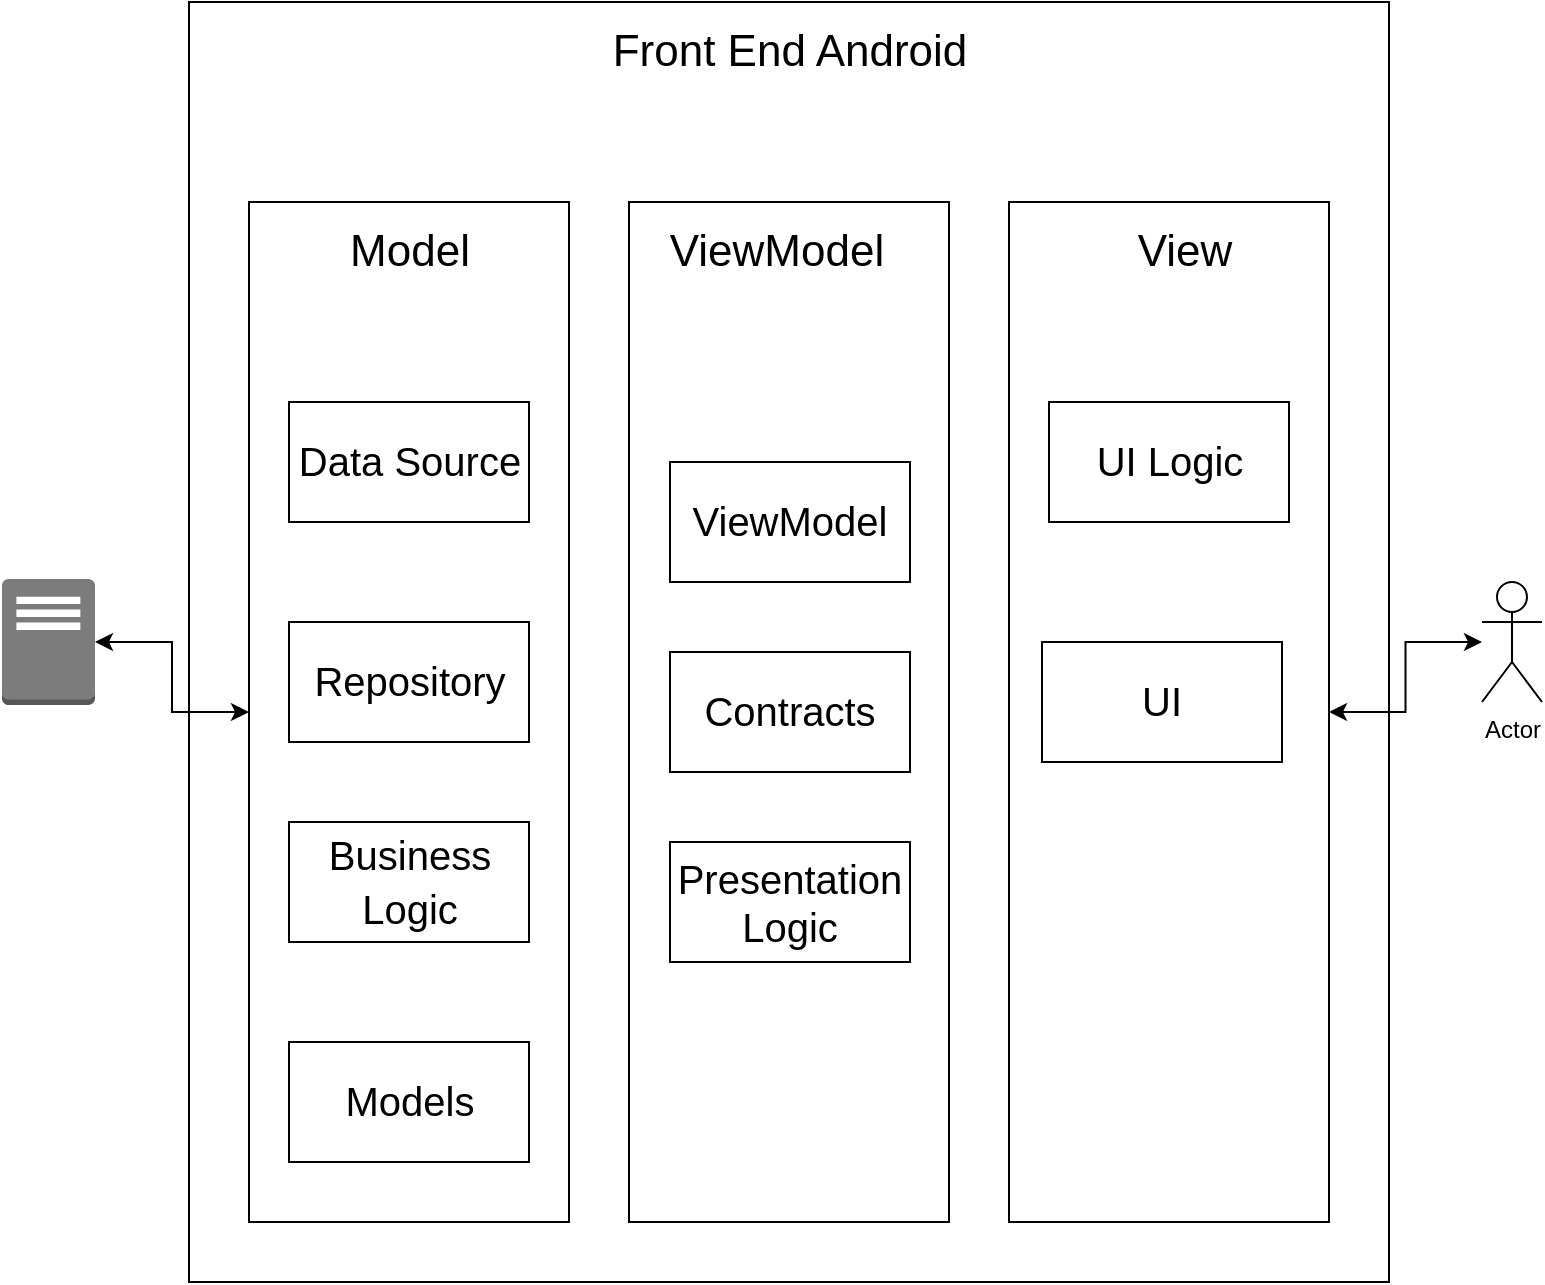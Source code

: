 <mxfile version="20.0.1" type="github">
  <diagram id="C5RBs43oDa-KdzZeNtuy" name="Page-1">
    <mxGraphModel dx="1422" dy="734" grid="1" gridSize="10" guides="1" tooltips="1" connect="1" arrows="1" fold="1" page="1" pageScale="1" pageWidth="827" pageHeight="1169" math="0" shadow="0">
      <root>
        <mxCell id="WIyWlLk6GJQsqaUBKTNV-0" />
        <mxCell id="WIyWlLk6GJQsqaUBKTNV-1" parent="WIyWlLk6GJQsqaUBKTNV-0" />
        <mxCell id="aIw0qYiNGt7W60hB_W8m-4" value="" style="group" vertex="1" connectable="0" parent="WIyWlLk6GJQsqaUBKTNV-1">
          <mxGeometry x="113.5" y="80" width="600" height="640" as="geometry" />
        </mxCell>
        <mxCell id="aIw0qYiNGt7W60hB_W8m-2" value="" style="rounded=0;whiteSpace=wrap;html=1;" vertex="1" parent="aIw0qYiNGt7W60hB_W8m-4">
          <mxGeometry width="600" height="640" as="geometry" />
        </mxCell>
        <mxCell id="aIw0qYiNGt7W60hB_W8m-3" value="&lt;font style=&quot;font-size: 22px;&quot;&gt;Front End Android&lt;/font&gt;" style="text;html=1;strokeColor=none;fillColor=none;align=center;verticalAlign=middle;whiteSpace=wrap;rounded=0;" vertex="1" parent="aIw0qYiNGt7W60hB_W8m-4">
          <mxGeometry x="80" y="10" width="440" height="30" as="geometry" />
        </mxCell>
        <mxCell id="aIw0qYiNGt7W60hB_W8m-15" value="" style="group" vertex="1" connectable="0" parent="aIw0qYiNGt7W60hB_W8m-4">
          <mxGeometry x="220" y="100" width="160" height="510" as="geometry" />
        </mxCell>
        <mxCell id="aIw0qYiNGt7W60hB_W8m-9" value="" style="rounded=0;whiteSpace=wrap;html=1;fontSize=22;" vertex="1" parent="aIw0qYiNGt7W60hB_W8m-15">
          <mxGeometry width="160" height="510" as="geometry" />
        </mxCell>
        <mxCell id="aIw0qYiNGt7W60hB_W8m-12" value="&lt;font style=&quot;font-size: 22px;&quot;&gt;ViewModel&lt;/font&gt;" style="text;html=1;strokeColor=none;fillColor=none;align=center;verticalAlign=middle;whiteSpace=wrap;rounded=0;" vertex="1" parent="aIw0qYiNGt7W60hB_W8m-15">
          <mxGeometry x="16" y="10" width="115" height="30" as="geometry" />
        </mxCell>
        <mxCell id="aIw0qYiNGt7W60hB_W8m-31" value="&lt;font style=&quot;font-size: 20px;&quot;&gt;Contracts&lt;/font&gt;" style="rounded=0;whiteSpace=wrap;html=1;fontSize=22;" vertex="1" parent="aIw0qYiNGt7W60hB_W8m-15">
          <mxGeometry x="20.5" y="225" width="120" height="60" as="geometry" />
        </mxCell>
        <mxCell id="aIw0qYiNGt7W60hB_W8m-47" value="&lt;font style=&quot;font-size: 20px;&quot;&gt;ViewModel&lt;/font&gt;" style="rounded=0;whiteSpace=wrap;html=1;fontSize=22;" vertex="1" parent="aIw0qYiNGt7W60hB_W8m-15">
          <mxGeometry x="20.5" y="130" width="120" height="60" as="geometry" />
        </mxCell>
        <mxCell id="aIw0qYiNGt7W60hB_W8m-102" value="Presentation Logic" style="rounded=0;whiteSpace=wrap;html=1;fontSize=20;" vertex="1" parent="aIw0qYiNGt7W60hB_W8m-15">
          <mxGeometry x="20.5" y="320" width="120" height="60" as="geometry" />
        </mxCell>
        <mxCell id="aIw0qYiNGt7W60hB_W8m-16" value="" style="group" vertex="1" connectable="0" parent="aIw0qYiNGt7W60hB_W8m-4">
          <mxGeometry x="410" y="100" width="160" height="510" as="geometry" />
        </mxCell>
        <mxCell id="aIw0qYiNGt7W60hB_W8m-8" value="" style="rounded=0;whiteSpace=wrap;html=1;fontSize=22;" vertex="1" parent="aIw0qYiNGt7W60hB_W8m-16">
          <mxGeometry width="160" height="510" as="geometry" />
        </mxCell>
        <mxCell id="aIw0qYiNGt7W60hB_W8m-13" value="&lt;font style=&quot;font-size: 22px;&quot;&gt;View&lt;/font&gt;" style="text;html=1;strokeColor=none;fillColor=none;align=center;verticalAlign=middle;whiteSpace=wrap;rounded=0;" vertex="1" parent="aIw0qYiNGt7W60hB_W8m-16">
          <mxGeometry x="30" y="10" width="115" height="30" as="geometry" />
        </mxCell>
        <mxCell id="aIw0qYiNGt7W60hB_W8m-103" value="&lt;font style=&quot;font-size: 20px;&quot;&gt;UI Logic&lt;/font&gt;" style="rounded=0;whiteSpace=wrap;html=1;fontSize=22;" vertex="1" parent="aIw0qYiNGt7W60hB_W8m-16">
          <mxGeometry x="20" y="100" width="120" height="60" as="geometry" />
        </mxCell>
        <mxCell id="aIw0qYiNGt7W60hB_W8m-124" value="&lt;font style=&quot;font-size: 20px;&quot;&gt;UI&lt;/font&gt;" style="rounded=0;whiteSpace=wrap;html=1;fontSize=22;" vertex="1" parent="aIw0qYiNGt7W60hB_W8m-16">
          <mxGeometry x="16.5" y="220" width="120" height="60" as="geometry" />
        </mxCell>
        <mxCell id="aIw0qYiNGt7W60hB_W8m-14" value="" style="group" vertex="1" connectable="0" parent="aIw0qYiNGt7W60hB_W8m-4">
          <mxGeometry x="30" y="100" width="160" height="510" as="geometry" />
        </mxCell>
        <mxCell id="aIw0qYiNGt7W60hB_W8m-10" value="" style="rounded=0;whiteSpace=wrap;html=1;fontSize=22;" vertex="1" parent="aIw0qYiNGt7W60hB_W8m-14">
          <mxGeometry width="160" height="510" as="geometry" />
        </mxCell>
        <mxCell id="aIw0qYiNGt7W60hB_W8m-11" value="&lt;font style=&quot;font-size: 22px;&quot;&gt;Model&lt;/font&gt;" style="text;html=1;strokeColor=none;fillColor=none;align=center;verticalAlign=middle;whiteSpace=wrap;rounded=0;" vertex="1" parent="aIw0qYiNGt7W60hB_W8m-14">
          <mxGeometry x="35" y="10" width="90" height="30" as="geometry" />
        </mxCell>
        <mxCell id="aIw0qYiNGt7W60hB_W8m-63" value="&lt;font style=&quot;font-size: 20px;&quot;&gt;Repository&lt;/font&gt;" style="rounded=0;whiteSpace=wrap;html=1;fontSize=22;" vertex="1" parent="aIw0qYiNGt7W60hB_W8m-14">
          <mxGeometry x="20" y="210" width="120" height="60" as="geometry" />
        </mxCell>
        <mxCell id="aIw0qYiNGt7W60hB_W8m-64" value="&lt;font style=&quot;font-size: 20px;&quot;&gt;Data Source&lt;/font&gt;" style="rounded=0;whiteSpace=wrap;html=1;fontSize=22;" vertex="1" parent="aIw0qYiNGt7W60hB_W8m-14">
          <mxGeometry x="20" y="100" width="120" height="60" as="geometry" />
        </mxCell>
        <mxCell id="aIw0qYiNGt7W60hB_W8m-83" value="&lt;font style=&quot;font-size: 20px;&quot;&gt;Business Logic&lt;/font&gt;" style="rounded=0;whiteSpace=wrap;html=1;fontSize=22;" vertex="1" parent="aIw0qYiNGt7W60hB_W8m-14">
          <mxGeometry x="20" y="310" width="120" height="60" as="geometry" />
        </mxCell>
        <mxCell id="aIw0qYiNGt7W60hB_W8m-101" value="&lt;font style=&quot;font-size: 20px;&quot;&gt;Models&lt;/font&gt;" style="rounded=0;whiteSpace=wrap;html=1;fontSize=22;" vertex="1" parent="aIw0qYiNGt7W60hB_W8m-14">
          <mxGeometry x="20" y="420" width="120" height="60" as="geometry" />
        </mxCell>
        <mxCell id="aIw0qYiNGt7W60hB_W8m-5" style="edgeStyle=orthogonalEdgeStyle;rounded=0;orthogonalLoop=1;jettySize=auto;html=1;fontSize=22;startArrow=classic;startFill=1;" edge="1" parent="WIyWlLk6GJQsqaUBKTNV-1" source="aIw0qYiNGt7W60hB_W8m-0" target="aIw0qYiNGt7W60hB_W8m-8">
          <mxGeometry relative="1" as="geometry" />
        </mxCell>
        <mxCell id="aIw0qYiNGt7W60hB_W8m-0" value="Actor" style="shape=umlActor;verticalLabelPosition=bottom;verticalAlign=top;html=1;outlineConnect=0;" vertex="1" parent="WIyWlLk6GJQsqaUBKTNV-1">
          <mxGeometry x="760" y="370" width="30" height="60" as="geometry" />
        </mxCell>
        <mxCell id="aIw0qYiNGt7W60hB_W8m-1" value="" style="outlineConnect=0;dashed=0;verticalLabelPosition=bottom;verticalAlign=top;align=center;html=1;shape=mxgraph.aws3.traditional_server;fillColor=#7D7C7C;gradientColor=none;" vertex="1" parent="WIyWlLk6GJQsqaUBKTNV-1">
          <mxGeometry x="20" y="368.5" width="46.5" height="63" as="geometry" />
        </mxCell>
        <mxCell id="aIw0qYiNGt7W60hB_W8m-7" style="edgeStyle=orthogonalEdgeStyle;rounded=0;orthogonalLoop=1;jettySize=auto;html=1;fontSize=22;startArrow=classic;startFill=1;" edge="1" parent="WIyWlLk6GJQsqaUBKTNV-1" source="aIw0qYiNGt7W60hB_W8m-10" target="aIw0qYiNGt7W60hB_W8m-1">
          <mxGeometry relative="1" as="geometry" />
        </mxCell>
      </root>
    </mxGraphModel>
  </diagram>
</mxfile>
